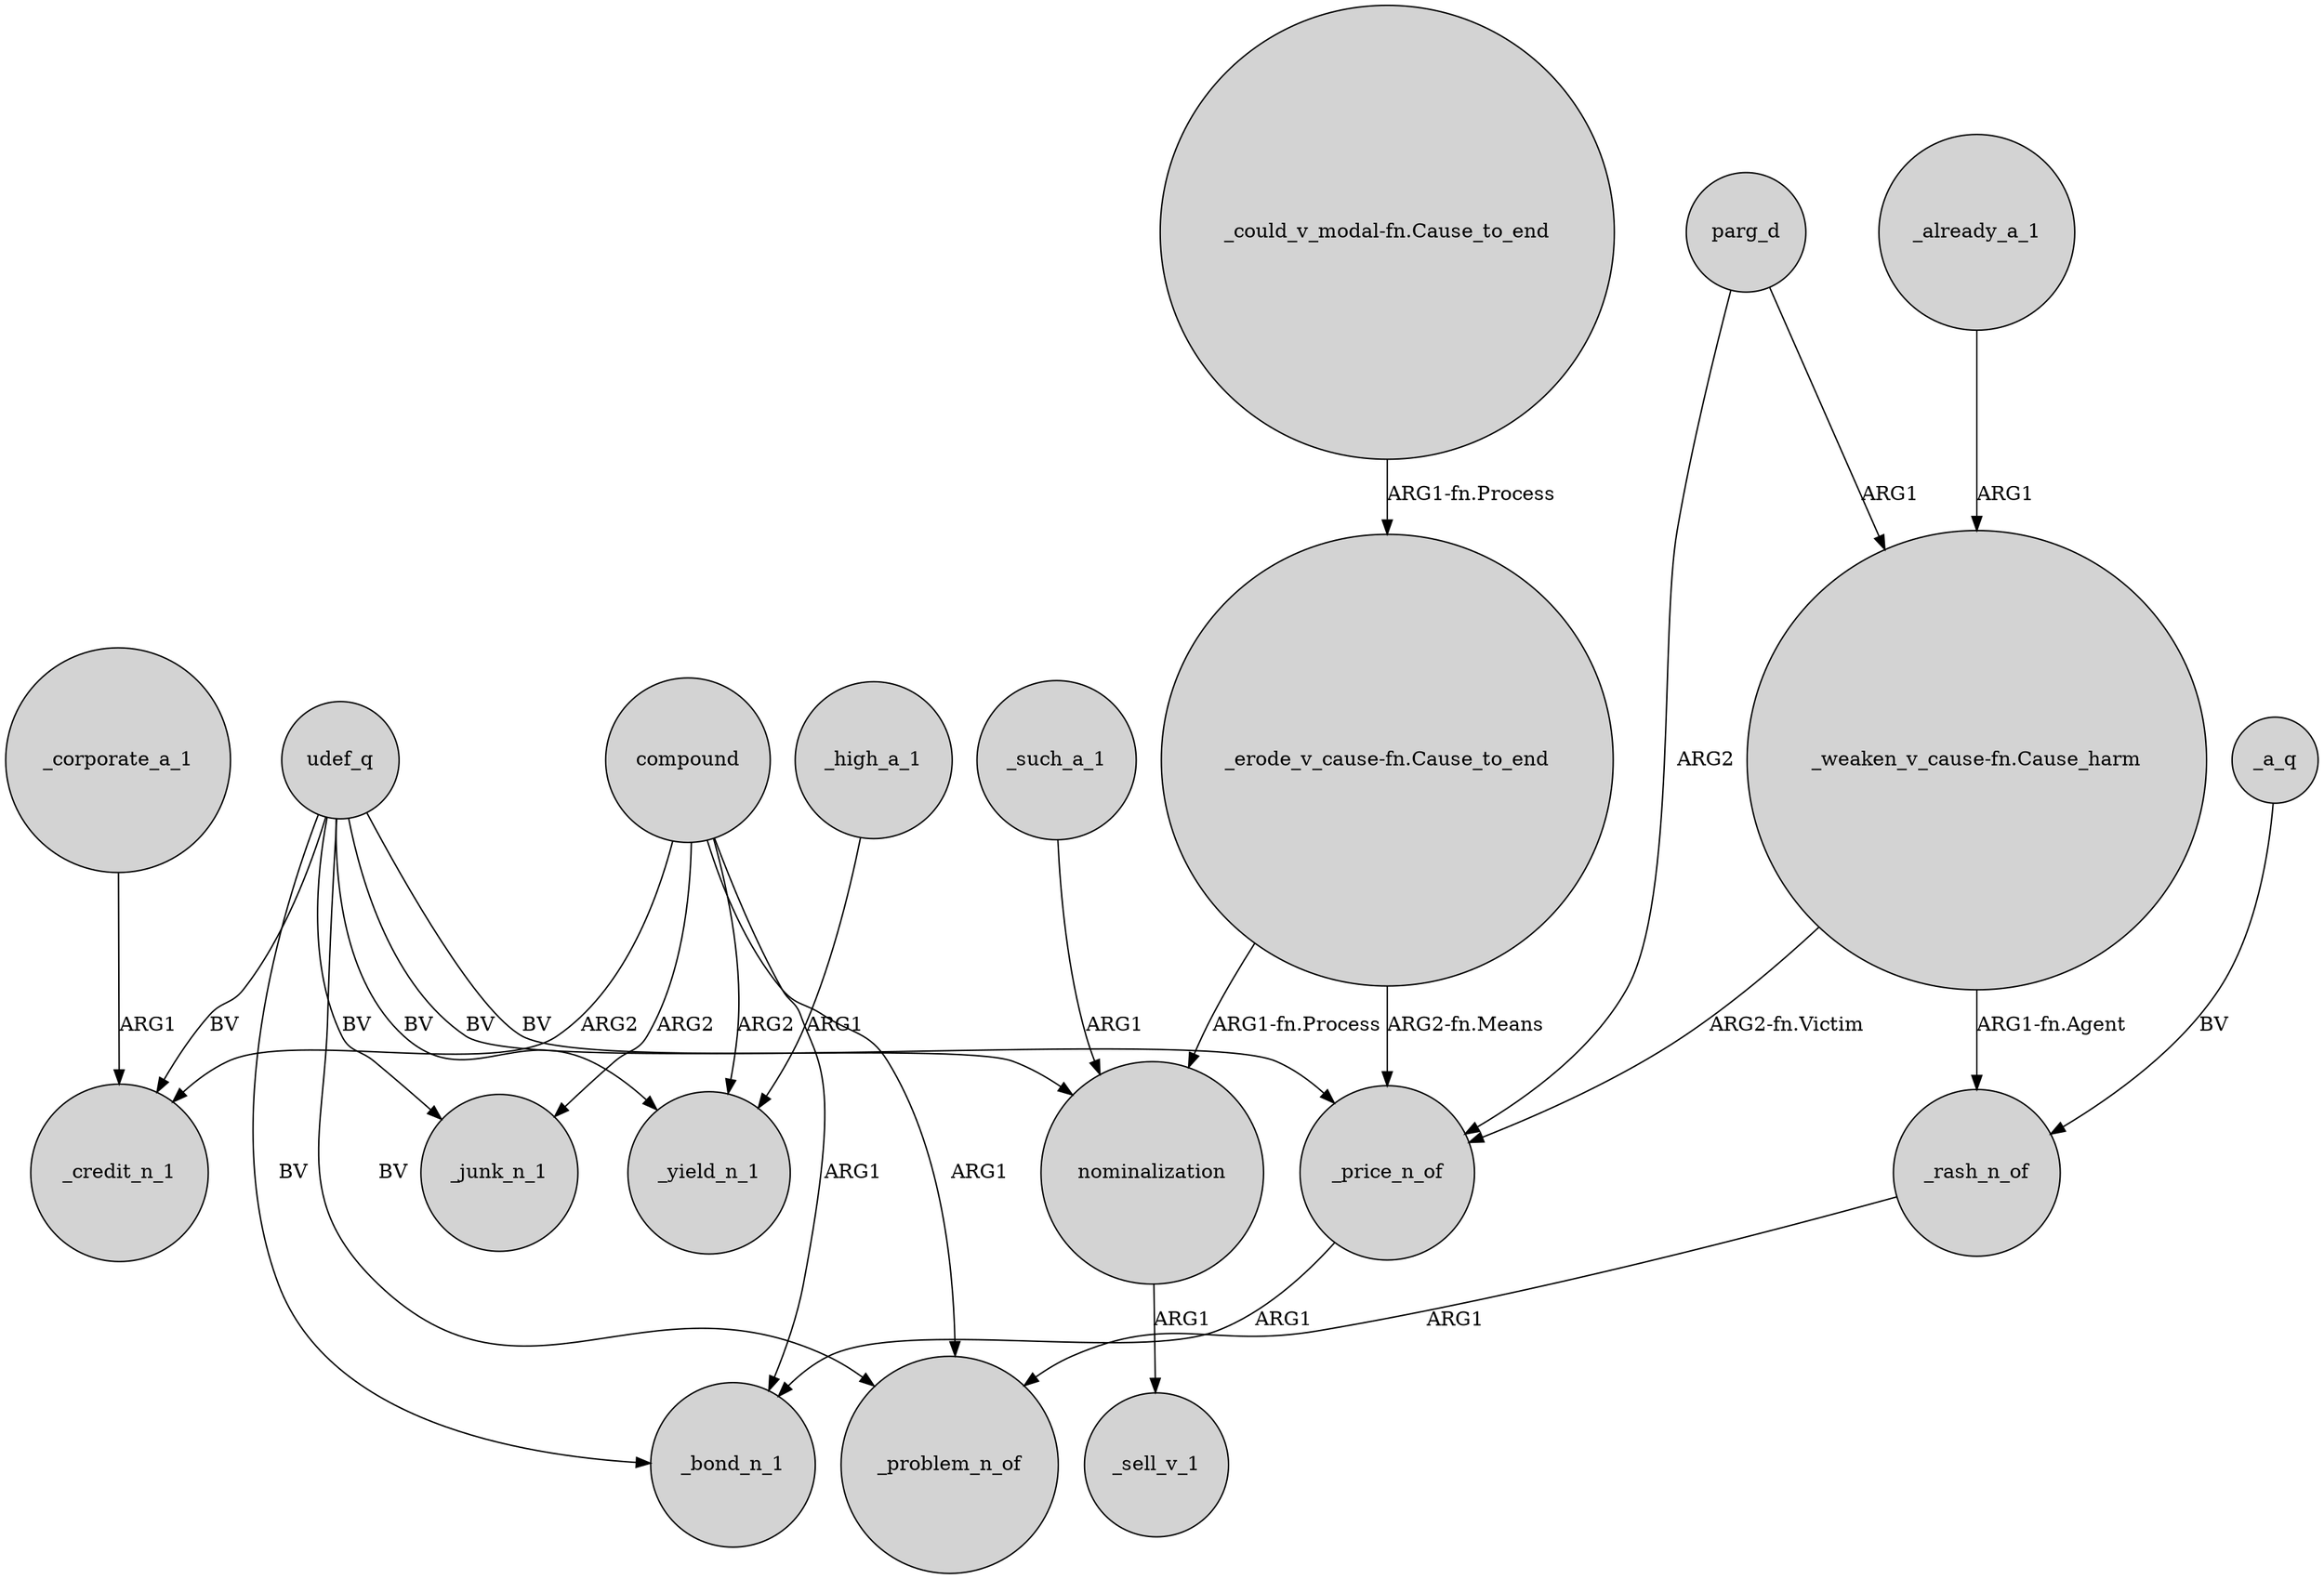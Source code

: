 digraph {
	node [shape=circle style=filled]
	_corporate_a_1 -> _credit_n_1 [label=ARG1]
	udef_q -> _bond_n_1 [label=BV]
	compound -> _yield_n_1 [label=ARG2]
	udef_q -> _problem_n_of [label=BV]
	"_could_v_modal-fn.Cause_to_end" -> "_erode_v_cause-fn.Cause_to_end" [label="ARG1-fn.Process"]
	udef_q -> _price_n_of [label=BV]
	"_weaken_v_cause-fn.Cause_harm" -> _rash_n_of [label="ARG1-fn.Agent"]
	udef_q -> nominalization [label=BV]
	compound -> _bond_n_1 [label=ARG1]
	parg_d -> "_weaken_v_cause-fn.Cause_harm" [label=ARG1]
	"_erode_v_cause-fn.Cause_to_end" -> nominalization [label="ARG1-fn.Process"]
	compound -> _problem_n_of [label=ARG1]
	compound -> _junk_n_1 [label=ARG2]
	_already_a_1 -> "_weaken_v_cause-fn.Cause_harm" [label=ARG1]
	udef_q -> _yield_n_1 [label=BV]
	compound -> _credit_n_1 [label=ARG2]
	_rash_n_of -> _problem_n_of [label=ARG1]
	"_weaken_v_cause-fn.Cause_harm" -> _price_n_of [label="ARG2-fn.Victim"]
	udef_q -> _credit_n_1 [label=BV]
	_high_a_1 -> _yield_n_1 [label=ARG1]
	nominalization -> _sell_v_1 [label=ARG1]
	udef_q -> _junk_n_1 [label=BV]
	parg_d -> _price_n_of [label=ARG2]
	_such_a_1 -> nominalization [label=ARG1]
	_a_q -> _rash_n_of [label=BV]
	"_erode_v_cause-fn.Cause_to_end" -> _price_n_of [label="ARG2-fn.Means"]
	_price_n_of -> _bond_n_1 [label=ARG1]
}
